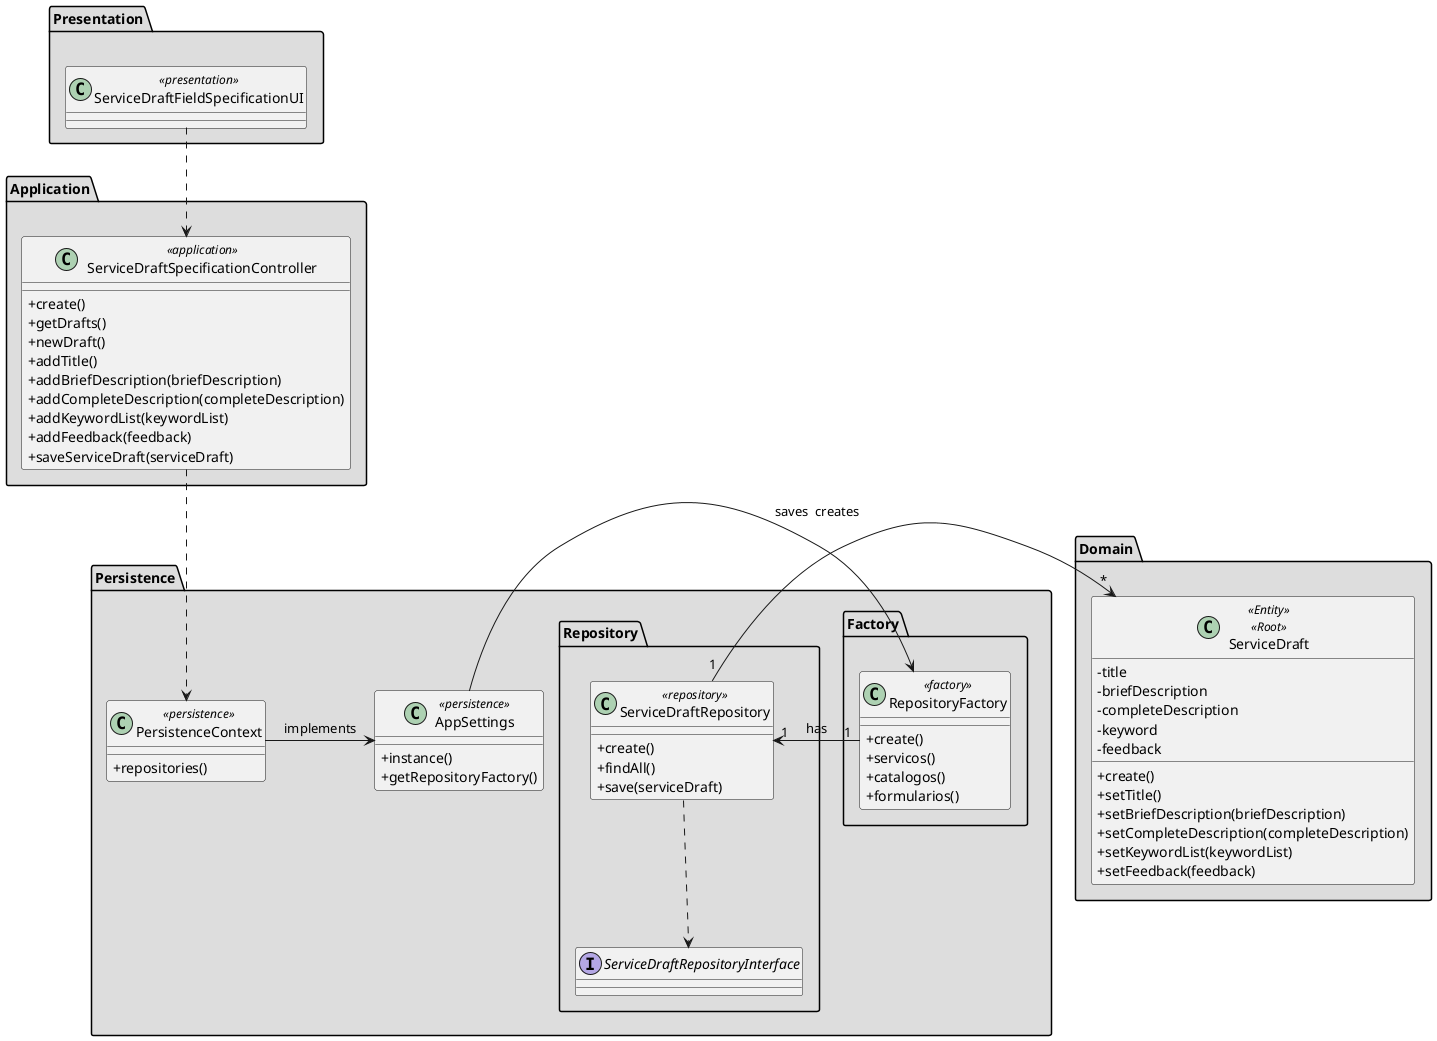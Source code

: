 @startuml
skinparam classAttributeIconSize 0

package "Presentation" #DDDDDD {
class ServiceDraftFieldSpecificationUI<<presentation>>{

}
}


package "Application" #DDDDDD {
class ServiceDraftSpecificationController<<application>>{
+create()
+getDrafts()
+newDraft()
+addTitle()
+addBriefDescription(briefDescription)
+addCompleteDescription(completeDescription)
+addKeywordList(keywordList)
+addFeedback(feedback)
+saveServiceDraft(serviceDraft)
}
}


package "Domain" #DDDDDD {
class ServiceDraft<<Entity>><<Root>>{
- title
- briefDescription
- completeDescription
- keyword
- feedback
+create()
+setTitle()
+setBriefDescription(briefDescription)
+setCompleteDescription(completeDescription)
+setKeywordList(keywordList)
+setFeedback(feedback)
}

}

package Persistence #DDDDDD {
class PersistenceContext<<persistence>>{
+repositories()
}

class AppSettings<<persistence>>{
+instance()
+getRepositoryFactory()
}

package Factory #DDDDDD {
class RepositoryFactory<<factory>>{
+create()
+servicos()
+catalogos()
+formularios()
}
}

package "Repository" #DDDDDD {
class ServiceDraftRepository<<repository>>{
+create()
+findAll()
+save(serviceDraft)
}

interface ServiceDraftRepositoryInterface{

}



ServiceDraftFieldSpecificationUI ..> ServiceDraftSpecificationController
ServiceDraftSpecificationController ..> PersistenceContext

ServiceDraftRepository ..> ServiceDraftRepositoryInterface

AppSettings -> RepositoryFactory : creates
PersistenceContext -> AppSettings : implements

RepositoryFactory "1" -> "1" ServiceDraftRepository : has

ServiceDraftRepository "1" -> "*" ServiceDraft : saves

@enduml